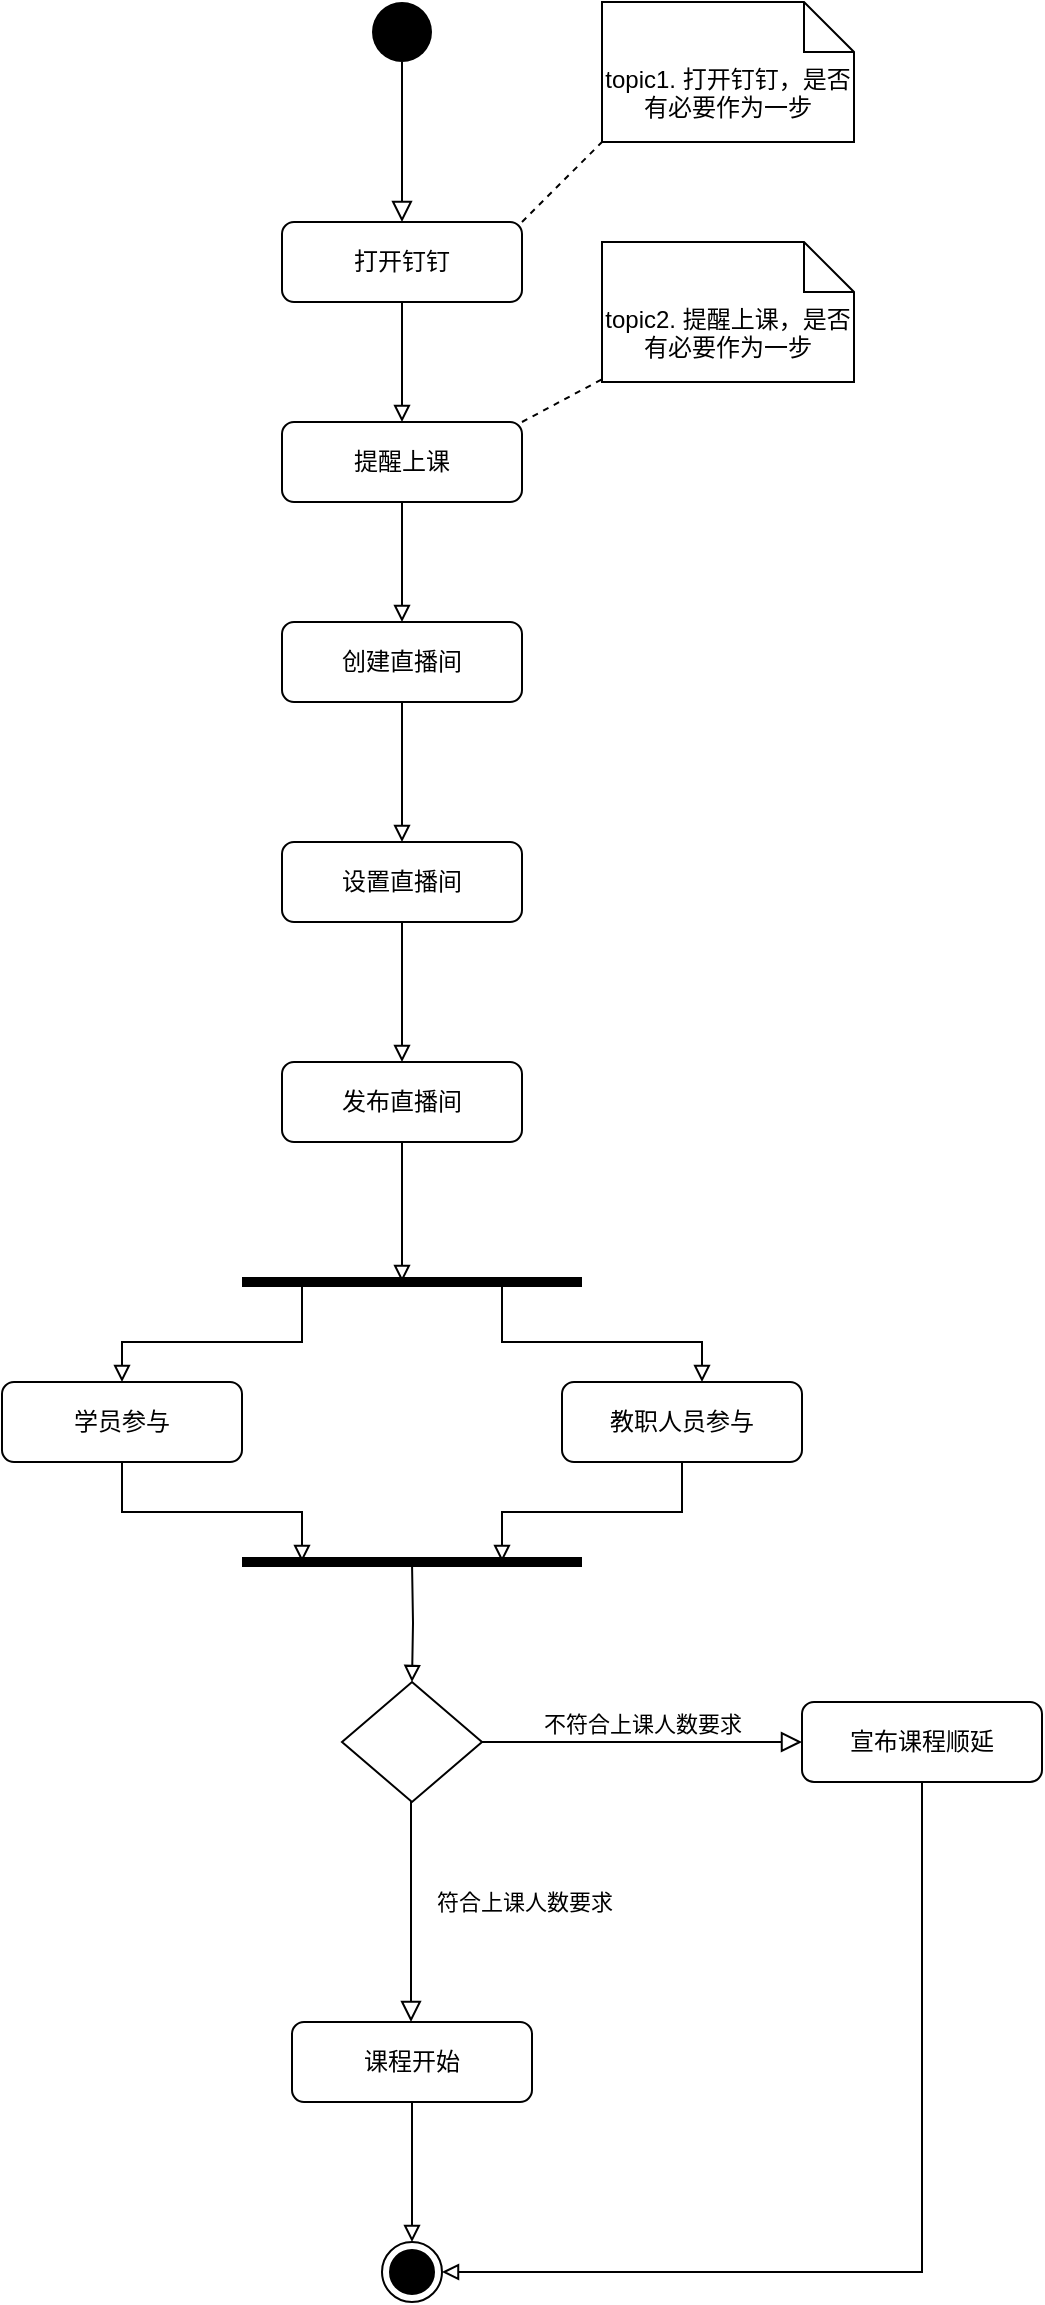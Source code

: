 <mxfile version="15.5.8" type="github">
  <diagram id="C5RBs43oDa-KdzZeNtuy" name="Page-1">
    <mxGraphModel dx="1019" dy="682" grid="1" gridSize="10" guides="1" tooltips="1" connect="1" arrows="1" fold="1" page="1" pageScale="1" pageWidth="827" pageHeight="1169" math="0" shadow="0">
      <root>
        <mxCell id="WIyWlLk6GJQsqaUBKTNV-0" />
        <mxCell id="WIyWlLk6GJQsqaUBKTNV-1" parent="WIyWlLk6GJQsqaUBKTNV-0" />
        <mxCell id="0bu4ry8F_o3Gr1RLxd_W-19" style="edgeStyle=orthogonalEdgeStyle;rounded=0;orthogonalLoop=1;jettySize=auto;html=1;entryX=0.5;entryY=0;entryDx=0;entryDy=0;strokeWidth=1;endArrow=block;endFill=0;" edge="1" parent="WIyWlLk6GJQsqaUBKTNV-1" source="WIyWlLk6GJQsqaUBKTNV-3" target="0bu4ry8F_o3Gr1RLxd_W-5">
          <mxGeometry relative="1" as="geometry" />
        </mxCell>
        <mxCell id="WIyWlLk6GJQsqaUBKTNV-3" value="打开钉钉" style="rounded=1;whiteSpace=wrap;html=1;fontSize=12;glass=0;strokeWidth=1;shadow=0;" parent="WIyWlLk6GJQsqaUBKTNV-1" vertex="1">
          <mxGeometry x="160" y="150" width="120" height="40" as="geometry" />
        </mxCell>
        <mxCell id="WIyWlLk6GJQsqaUBKTNV-8" value="符合上课人数要求" style="rounded=0;html=1;jettySize=auto;orthogonalLoop=1;fontSize=11;endArrow=block;endFill=0;endSize=8;strokeWidth=1;shadow=0;labelBackgroundColor=none;edgeStyle=orthogonalEdgeStyle;" parent="WIyWlLk6GJQsqaUBKTNV-1" edge="1">
          <mxGeometry x="0.2" y="56" relative="1" as="geometry">
            <mxPoint as="offset" />
            <mxPoint x="224.5" y="900" as="sourcePoint" />
            <mxPoint x="224.5" y="1050" as="targetPoint" />
            <Array as="points">
              <mxPoint x="224.5" y="910" />
              <mxPoint x="224.5" y="910" />
            </Array>
          </mxGeometry>
        </mxCell>
        <mxCell id="WIyWlLk6GJQsqaUBKTNV-9" value="不符合上课人数要求" style="edgeStyle=orthogonalEdgeStyle;rounded=0;html=1;jettySize=auto;orthogonalLoop=1;fontSize=11;endArrow=block;endFill=0;endSize=8;strokeWidth=1;shadow=0;labelBackgroundColor=none;exitX=1;exitY=0.5;exitDx=0;exitDy=0;" parent="WIyWlLk6GJQsqaUBKTNV-1" source="0bu4ry8F_o3Gr1RLxd_W-17" edge="1">
          <mxGeometry y="10" relative="1" as="geometry">
            <mxPoint as="offset" />
            <mxPoint x="540" y="780" as="sourcePoint" />
            <mxPoint x="420" y="910" as="targetPoint" />
          </mxGeometry>
        </mxCell>
        <mxCell id="0bu4ry8F_o3Gr1RLxd_W-0" value="" style="ellipse;fillColor=#000000;strokeColor=none;" vertex="1" parent="WIyWlLk6GJQsqaUBKTNV-1">
          <mxGeometry x="205" y="40" width="30" height="30" as="geometry" />
        </mxCell>
        <mxCell id="0bu4ry8F_o3Gr1RLxd_W-4" value="" style="rounded=0;html=1;jettySize=auto;orthogonalLoop=1;fontSize=11;endArrow=block;endFill=0;endSize=8;strokeWidth=1;shadow=0;labelBackgroundColor=none;edgeStyle=orthogonalEdgeStyle;exitX=0.5;exitY=1;exitDx=0;exitDy=0;entryX=0.5;entryY=0;entryDx=0;entryDy=0;" edge="1" parent="WIyWlLk6GJQsqaUBKTNV-1" source="0bu4ry8F_o3Gr1RLxd_W-0" target="WIyWlLk6GJQsqaUBKTNV-3">
          <mxGeometry relative="1" as="geometry">
            <mxPoint x="230" y="130" as="sourcePoint" />
            <mxPoint x="410" y="100" as="targetPoint" />
          </mxGeometry>
        </mxCell>
        <mxCell id="0bu4ry8F_o3Gr1RLxd_W-20" style="edgeStyle=orthogonalEdgeStyle;rounded=0;orthogonalLoop=1;jettySize=auto;html=1;entryX=0.5;entryY=0;entryDx=0;entryDy=0;endArrow=block;endFill=0;strokeWidth=1;" edge="1" parent="WIyWlLk6GJQsqaUBKTNV-1" source="0bu4ry8F_o3Gr1RLxd_W-5" target="0bu4ry8F_o3Gr1RLxd_W-6">
          <mxGeometry relative="1" as="geometry" />
        </mxCell>
        <mxCell id="0bu4ry8F_o3Gr1RLxd_W-5" value="提醒上课" style="rounded=1;whiteSpace=wrap;html=1;fontSize=12;glass=0;strokeWidth=1;shadow=0;" vertex="1" parent="WIyWlLk6GJQsqaUBKTNV-1">
          <mxGeometry x="160" y="250" width="120" height="40" as="geometry" />
        </mxCell>
        <mxCell id="0bu4ry8F_o3Gr1RLxd_W-21" style="edgeStyle=orthogonalEdgeStyle;rounded=0;orthogonalLoop=1;jettySize=auto;html=1;entryX=0.5;entryY=0;entryDx=0;entryDy=0;endArrow=block;endFill=0;strokeWidth=1;" edge="1" parent="WIyWlLk6GJQsqaUBKTNV-1" source="0bu4ry8F_o3Gr1RLxd_W-6" target="0bu4ry8F_o3Gr1RLxd_W-12">
          <mxGeometry relative="1" as="geometry" />
        </mxCell>
        <mxCell id="0bu4ry8F_o3Gr1RLxd_W-6" value="创建直播间" style="rounded=1;whiteSpace=wrap;html=1;fontSize=12;glass=0;strokeWidth=1;shadow=0;" vertex="1" parent="WIyWlLk6GJQsqaUBKTNV-1">
          <mxGeometry x="160" y="350" width="120" height="40" as="geometry" />
        </mxCell>
        <mxCell id="0bu4ry8F_o3Gr1RLxd_W-7" value="topic1. 打开钉钉，是否有必要作为一步&lt;br&gt;" style="shape=note2;boundedLbl=1;whiteSpace=wrap;html=1;size=25;verticalAlign=top;align=center;" vertex="1" parent="WIyWlLk6GJQsqaUBKTNV-1">
          <mxGeometry x="320" y="40" width="126" height="70" as="geometry" />
        </mxCell>
        <mxCell id="0bu4ry8F_o3Gr1RLxd_W-8" value="" style="endArrow=none;dashed=1;html=1;rounded=0;entryX=0;entryY=1;entryDx=0;entryDy=0;entryPerimeter=0;exitX=1;exitY=0;exitDx=0;exitDy=0;" edge="1" parent="WIyWlLk6GJQsqaUBKTNV-1" source="WIyWlLk6GJQsqaUBKTNV-3" target="0bu4ry8F_o3Gr1RLxd_W-7">
          <mxGeometry width="50" height="50" relative="1" as="geometry">
            <mxPoint x="270" y="160" as="sourcePoint" />
            <mxPoint x="320" y="110" as="targetPoint" />
          </mxGeometry>
        </mxCell>
        <mxCell id="0bu4ry8F_o3Gr1RLxd_W-9" value="topic2. 提醒上课，是否有必要作为一步" style="shape=note2;boundedLbl=1;whiteSpace=wrap;html=1;size=25;verticalAlign=top;align=center;" vertex="1" parent="WIyWlLk6GJQsqaUBKTNV-1">
          <mxGeometry x="320" y="160" width="126" height="70" as="geometry" />
        </mxCell>
        <mxCell id="0bu4ry8F_o3Gr1RLxd_W-11" value="" style="endArrow=none;dashed=1;html=1;rounded=0;exitX=1;exitY=0;exitDx=0;exitDy=0;" edge="1" parent="WIyWlLk6GJQsqaUBKTNV-1" source="0bu4ry8F_o3Gr1RLxd_W-5" target="0bu4ry8F_o3Gr1RLxd_W-9">
          <mxGeometry width="50" height="50" relative="1" as="geometry">
            <mxPoint x="300" y="150" as="sourcePoint" />
            <mxPoint x="330" y="120" as="targetPoint" />
          </mxGeometry>
        </mxCell>
        <mxCell id="0bu4ry8F_o3Gr1RLxd_W-22" style="edgeStyle=orthogonalEdgeStyle;rounded=0;orthogonalLoop=1;jettySize=auto;html=1;entryX=0.5;entryY=0;entryDx=0;entryDy=0;endArrow=block;endFill=0;strokeWidth=1;" edge="1" parent="WIyWlLk6GJQsqaUBKTNV-1" source="0bu4ry8F_o3Gr1RLxd_W-12" target="0bu4ry8F_o3Gr1RLxd_W-13">
          <mxGeometry relative="1" as="geometry" />
        </mxCell>
        <mxCell id="0bu4ry8F_o3Gr1RLxd_W-12" value="设置直播间" style="rounded=1;whiteSpace=wrap;html=1;fontSize=12;glass=0;strokeWidth=1;shadow=0;" vertex="1" parent="WIyWlLk6GJQsqaUBKTNV-1">
          <mxGeometry x="160" y="460" width="120" height="40" as="geometry" />
        </mxCell>
        <mxCell id="0bu4ry8F_o3Gr1RLxd_W-23" style="edgeStyle=orthogonalEdgeStyle;rounded=0;orthogonalLoop=1;jettySize=auto;html=1;exitX=0.5;exitY=1;exitDx=0;exitDy=0;endArrow=block;endFill=0;strokeWidth=1;" edge="1" parent="WIyWlLk6GJQsqaUBKTNV-1" source="0bu4ry8F_o3Gr1RLxd_W-13">
          <mxGeometry relative="1" as="geometry">
            <mxPoint x="220" y="680" as="targetPoint" />
          </mxGeometry>
        </mxCell>
        <mxCell id="0bu4ry8F_o3Gr1RLxd_W-13" value="发布直播间" style="rounded=1;whiteSpace=wrap;html=1;fontSize=12;glass=0;strokeWidth=1;shadow=0;" vertex="1" parent="WIyWlLk6GJQsqaUBKTNV-1">
          <mxGeometry x="160" y="570" width="120" height="40" as="geometry" />
        </mxCell>
        <mxCell id="0bu4ry8F_o3Gr1RLxd_W-27" style="edgeStyle=elbowEdgeStyle;rounded=0;orthogonalLoop=1;jettySize=auto;html=1;exitX=0.5;exitY=1;exitDx=0;exitDy=0;endArrow=block;endFill=0;strokeWidth=1;elbow=vertical;" edge="1" parent="WIyWlLk6GJQsqaUBKTNV-1" source="0bu4ry8F_o3Gr1RLxd_W-14">
          <mxGeometry relative="1" as="geometry">
            <mxPoint x="170" y="820" as="targetPoint" />
          </mxGeometry>
        </mxCell>
        <mxCell id="0bu4ry8F_o3Gr1RLxd_W-14" value="学员参与" style="rounded=1;whiteSpace=wrap;html=1;fontSize=12;glass=0;strokeWidth=1;shadow=0;" vertex="1" parent="WIyWlLk6GJQsqaUBKTNV-1">
          <mxGeometry x="20" y="730" width="120" height="40" as="geometry" />
        </mxCell>
        <mxCell id="0bu4ry8F_o3Gr1RLxd_W-28" style="edgeStyle=elbowEdgeStyle;rounded=0;orthogonalLoop=1;jettySize=auto;html=1;endArrow=block;endFill=0;strokeWidth=1;elbow=vertical;" edge="1" parent="WIyWlLk6GJQsqaUBKTNV-1" source="0bu4ry8F_o3Gr1RLxd_W-15">
          <mxGeometry relative="1" as="geometry">
            <mxPoint x="270" y="820" as="targetPoint" />
          </mxGeometry>
        </mxCell>
        <mxCell id="0bu4ry8F_o3Gr1RLxd_W-15" value="教职人员参与" style="rounded=1;whiteSpace=wrap;html=1;fontSize=12;glass=0;strokeWidth=1;shadow=0;" vertex="1" parent="WIyWlLk6GJQsqaUBKTNV-1">
          <mxGeometry x="300" y="730" width="120" height="40" as="geometry" />
        </mxCell>
        <mxCell id="0bu4ry8F_o3Gr1RLxd_W-16" value="" style="endArrow=none;html=1;rounded=0;strokeWidth=5;" edge="1" parent="WIyWlLk6GJQsqaUBKTNV-1">
          <mxGeometry width="50" height="50" relative="1" as="geometry">
            <mxPoint x="140" y="680" as="sourcePoint" />
            <mxPoint x="310" y="680" as="targetPoint" />
          </mxGeometry>
        </mxCell>
        <mxCell id="0bu4ry8F_o3Gr1RLxd_W-17" value="" style="rhombus;whiteSpace=wrap;html=1;shadow=0;fontFamily=Helvetica;fontSize=12;align=center;strokeWidth=1;spacing=6;spacingTop=-4;" vertex="1" parent="WIyWlLk6GJQsqaUBKTNV-1">
          <mxGeometry x="190" y="880" width="70" height="60" as="geometry" />
        </mxCell>
        <mxCell id="0bu4ry8F_o3Gr1RLxd_W-24" style="rounded=0;orthogonalLoop=1;jettySize=auto;html=1;endArrow=block;endFill=0;strokeWidth=1;entryX=0.5;entryY=0;entryDx=0;entryDy=0;edgeStyle=orthogonalEdgeStyle;" edge="1" parent="WIyWlLk6GJQsqaUBKTNV-1" target="0bu4ry8F_o3Gr1RLxd_W-14">
          <mxGeometry relative="1" as="geometry">
            <mxPoint x="230" y="690" as="targetPoint" />
            <mxPoint x="170" y="680" as="sourcePoint" />
            <Array as="points">
              <mxPoint x="170" y="710" />
              <mxPoint x="80" y="710" />
            </Array>
          </mxGeometry>
        </mxCell>
        <mxCell id="0bu4ry8F_o3Gr1RLxd_W-25" style="rounded=0;orthogonalLoop=1;jettySize=auto;html=1;endArrow=block;endFill=0;strokeWidth=1;edgeStyle=orthogonalEdgeStyle;" edge="1" parent="WIyWlLk6GJQsqaUBKTNV-1" target="0bu4ry8F_o3Gr1RLxd_W-15">
          <mxGeometry relative="1" as="geometry">
            <mxPoint x="370" y="710" as="targetPoint" />
            <mxPoint x="240" y="680" as="sourcePoint" />
            <Array as="points">
              <mxPoint x="270" y="680" />
              <mxPoint x="270" y="710" />
              <mxPoint x="370" y="710" />
            </Array>
          </mxGeometry>
        </mxCell>
        <mxCell id="0bu4ry8F_o3Gr1RLxd_W-26" value="" style="endArrow=none;html=1;rounded=0;strokeWidth=5;" edge="1" parent="WIyWlLk6GJQsqaUBKTNV-1">
          <mxGeometry width="50" height="50" relative="1" as="geometry">
            <mxPoint x="140" y="820" as="sourcePoint" />
            <mxPoint x="310" y="820" as="targetPoint" />
          </mxGeometry>
        </mxCell>
        <mxCell id="0bu4ry8F_o3Gr1RLxd_W-30" style="edgeStyle=orthogonalEdgeStyle;rounded=0;orthogonalLoop=1;jettySize=auto;html=1;endArrow=block;endFill=0;strokeWidth=1;entryX=0.5;entryY=0;entryDx=0;entryDy=0;" edge="1" parent="WIyWlLk6GJQsqaUBKTNV-1" target="0bu4ry8F_o3Gr1RLxd_W-17">
          <mxGeometry relative="1" as="geometry">
            <mxPoint x="460" y="910" as="targetPoint" />
            <mxPoint x="225" y="820" as="sourcePoint" />
          </mxGeometry>
        </mxCell>
        <mxCell id="0bu4ry8F_o3Gr1RLxd_W-35" style="edgeStyle=elbowEdgeStyle;rounded=0;orthogonalLoop=1;jettySize=auto;elbow=vertical;html=1;exitX=0.5;exitY=1;exitDx=0;exitDy=0;endArrow=block;endFill=0;strokeWidth=1;" edge="1" parent="WIyWlLk6GJQsqaUBKTNV-1" source="0bu4ry8F_o3Gr1RLxd_W-31" target="0bu4ry8F_o3Gr1RLxd_W-34">
          <mxGeometry relative="1" as="geometry" />
        </mxCell>
        <mxCell id="0bu4ry8F_o3Gr1RLxd_W-31" value="课程开始" style="rounded=1;whiteSpace=wrap;html=1;fontSize=12;glass=0;strokeWidth=1;shadow=0;" vertex="1" parent="WIyWlLk6GJQsqaUBKTNV-1">
          <mxGeometry x="165" y="1050" width="120" height="40" as="geometry" />
        </mxCell>
        <mxCell id="0bu4ry8F_o3Gr1RLxd_W-36" style="edgeStyle=elbowEdgeStyle;rounded=0;orthogonalLoop=1;jettySize=auto;html=1;entryX=1;entryY=0.5;entryDx=0;entryDy=0;endArrow=block;endFill=0;strokeWidth=1;" edge="1" parent="WIyWlLk6GJQsqaUBKTNV-1" source="0bu4ry8F_o3Gr1RLxd_W-33" target="0bu4ry8F_o3Gr1RLxd_W-34">
          <mxGeometry relative="1" as="geometry">
            <Array as="points">
              <mxPoint x="480" y="1040" />
            </Array>
          </mxGeometry>
        </mxCell>
        <mxCell id="0bu4ry8F_o3Gr1RLxd_W-33" value="宣布课程顺延" style="rounded=1;whiteSpace=wrap;html=1;fontSize=12;glass=0;strokeWidth=1;shadow=0;" vertex="1" parent="WIyWlLk6GJQsqaUBKTNV-1">
          <mxGeometry x="420" y="890" width="120" height="40" as="geometry" />
        </mxCell>
        <mxCell id="0bu4ry8F_o3Gr1RLxd_W-34" value="" style="ellipse;html=1;shape=endState;fillColor=#000000;strokeColor=#000000;" vertex="1" parent="WIyWlLk6GJQsqaUBKTNV-1">
          <mxGeometry x="210" y="1160" width="30" height="30" as="geometry" />
        </mxCell>
      </root>
    </mxGraphModel>
  </diagram>
</mxfile>

